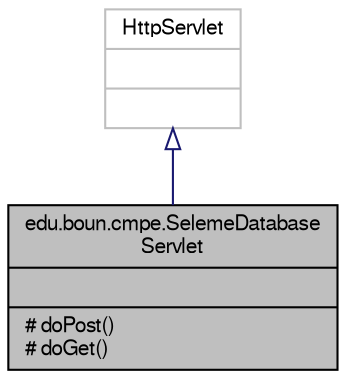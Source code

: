 digraph "edu.boun.cmpe.SelemeDatabaseServlet"
{
  bgcolor="transparent";
  edge [fontname="FreeSans",fontsize="10",labelfontname="FreeSans",labelfontsize="10"];
  node [fontname="FreeSans",fontsize="10",shape=record];
  Node1 [label="{edu.boun.cmpe.SelemeDatabase\lServlet\n||# doPost()\l# doGet()\l}",height=0.2,width=0.4,color="black", fillcolor="grey75", style="filled", fontcolor="black"];
  Node2 -> Node1 [dir="back",color="midnightblue",fontsize="10",style="solid",arrowtail="onormal",fontname="FreeSans"];
  Node2 [label="{HttpServlet\n||}",height=0.2,width=0.4,color="grey75"];
}
